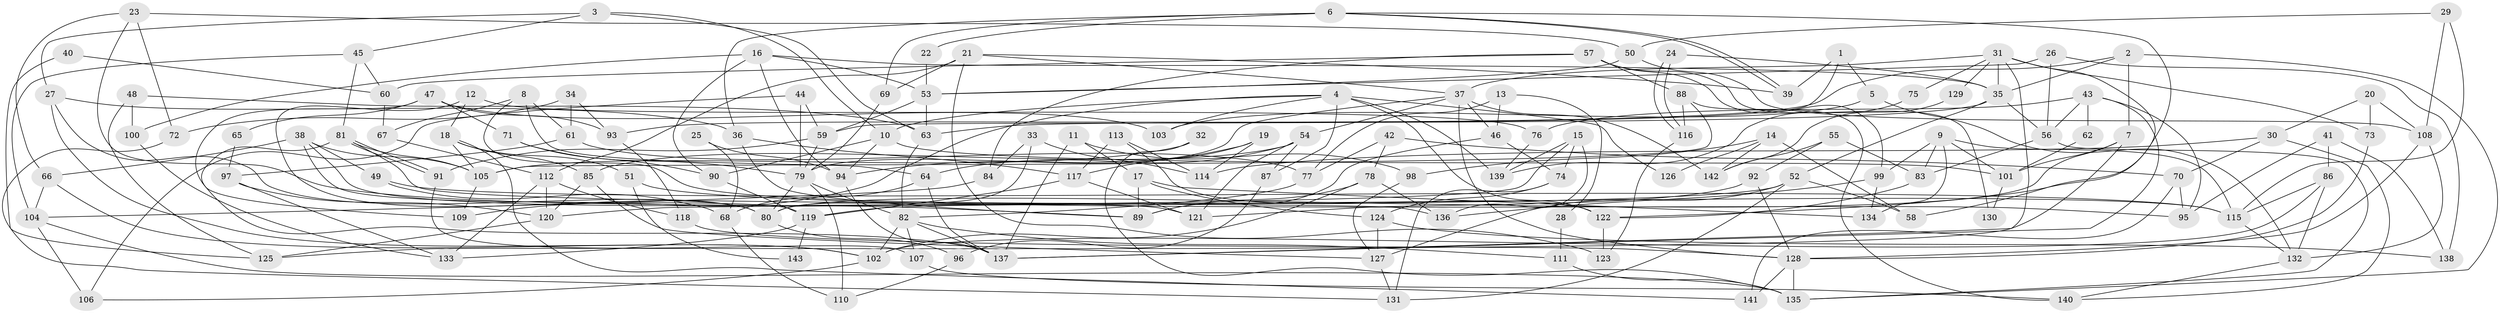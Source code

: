 // coarse degree distribution, {4: 0.3, 5: 0.21, 2: 0.08, 3: 0.22, 8: 0.05, 6: 0.07, 7: 0.04, 11: 0.02, 13: 0.01}
// Generated by graph-tools (version 1.1) at 2025/52/03/04/25 21:52:24]
// undirected, 143 vertices, 286 edges
graph export_dot {
graph [start="1"]
  node [color=gray90,style=filled];
  1;
  2;
  3;
  4;
  5;
  6;
  7;
  8;
  9;
  10;
  11;
  12;
  13;
  14;
  15;
  16;
  17;
  18;
  19;
  20;
  21;
  22;
  23;
  24;
  25;
  26;
  27;
  28;
  29;
  30;
  31;
  32;
  33;
  34;
  35;
  36;
  37;
  38;
  39;
  40;
  41;
  42;
  43;
  44;
  45;
  46;
  47;
  48;
  49;
  50;
  51;
  52;
  53;
  54;
  55;
  56;
  57;
  58;
  59;
  60;
  61;
  62;
  63;
  64;
  65;
  66;
  67;
  68;
  69;
  70;
  71;
  72;
  73;
  74;
  75;
  76;
  77;
  78;
  79;
  80;
  81;
  82;
  83;
  84;
  85;
  86;
  87;
  88;
  89;
  90;
  91;
  92;
  93;
  94;
  95;
  96;
  97;
  98;
  99;
  100;
  101;
  102;
  103;
  104;
  105;
  106;
  107;
  108;
  109;
  110;
  111;
  112;
  113;
  114;
  115;
  116;
  117;
  118;
  119;
  120;
  121;
  122;
  123;
  124;
  125;
  126;
  127;
  128;
  129;
  130;
  131;
  132;
  133;
  134;
  135;
  136;
  137;
  138;
  139;
  140;
  141;
  142;
  143;
  1 -- 39;
  1 -- 59;
  1 -- 5;
  2 -- 135;
  2 -- 35;
  2 -- 7;
  2 -- 93;
  3 -- 63;
  3 -- 10;
  3 -- 27;
  3 -- 45;
  4 -- 10;
  4 -- 103;
  4 -- 87;
  4 -- 109;
  4 -- 122;
  4 -- 126;
  4 -- 139;
  5 -- 132;
  5 -- 103;
  6 -- 39;
  6 -- 39;
  6 -- 36;
  6 -- 22;
  6 -- 69;
  6 -- 122;
  7 -- 101;
  7 -- 80;
  7 -- 125;
  8 -- 64;
  8 -- 115;
  8 -- 61;
  8 -- 67;
  9 -- 99;
  9 -- 115;
  9 -- 83;
  9 -- 101;
  9 -- 134;
  10 -- 90;
  10 -- 94;
  10 -- 101;
  11 -- 98;
  11 -- 137;
  11 -- 17;
  12 -- 80;
  12 -- 76;
  12 -- 18;
  13 -- 46;
  13 -- 77;
  13 -- 28;
  14 -- 58;
  14 -- 142;
  14 -- 98;
  14 -- 126;
  15 -- 120;
  15 -- 136;
  15 -- 74;
  15 -- 139;
  16 -- 90;
  16 -- 35;
  16 -- 53;
  16 -- 94;
  16 -- 100;
  17 -- 124;
  17 -- 89;
  17 -- 134;
  18 -- 105;
  18 -- 51;
  18 -- 85;
  18 -- 141;
  19 -- 94;
  19 -- 114;
  19 -- 117;
  20 -- 73;
  20 -- 108;
  20 -- 30;
  21 -- 69;
  21 -- 37;
  21 -- 39;
  21 -- 112;
  21 -- 123;
  22 -- 53;
  23 -- 89;
  23 -- 66;
  23 -- 50;
  23 -- 72;
  24 -- 35;
  24 -- 116;
  24 -- 116;
  25 -- 68;
  25 -- 94;
  26 -- 53;
  26 -- 56;
  26 -- 138;
  27 -- 102;
  27 -- 36;
  27 -- 80;
  28 -- 111;
  29 -- 50;
  29 -- 108;
  29 -- 115;
  30 -- 70;
  30 -- 114;
  30 -- 140;
  31 -- 137;
  31 -- 37;
  31 -- 35;
  31 -- 58;
  31 -- 73;
  31 -- 75;
  31 -- 129;
  32 -- 105;
  32 -- 135;
  33 -- 80;
  33 -- 114;
  33 -- 84;
  34 -- 72;
  34 -- 61;
  34 -- 93;
  35 -- 63;
  35 -- 52;
  35 -- 56;
  36 -- 117;
  36 -- 89;
  37 -- 79;
  37 -- 54;
  37 -- 46;
  37 -- 128;
  37 -- 142;
  38 -- 119;
  38 -- 105;
  38 -- 49;
  38 -- 66;
  38 -- 121;
  40 -- 60;
  40 -- 125;
  41 -- 86;
  41 -- 138;
  41 -- 95;
  42 -- 78;
  42 -- 70;
  42 -- 77;
  43 -- 56;
  43 -- 137;
  43 -- 62;
  43 -- 76;
  43 -- 95;
  44 -- 59;
  44 -- 79;
  44 -- 106;
  45 -- 104;
  45 -- 60;
  45 -- 81;
  46 -- 89;
  46 -- 74;
  47 -- 93;
  47 -- 109;
  47 -- 65;
  47 -- 71;
  47 -- 103;
  48 -- 125;
  48 -- 100;
  48 -- 63;
  49 -- 115;
  49 -- 68;
  50 -- 53;
  50 -- 108;
  51 -- 95;
  51 -- 143;
  52 -- 119;
  52 -- 58;
  52 -- 127;
  52 -- 131;
  53 -- 63;
  53 -- 59;
  54 -- 64;
  54 -- 85;
  54 -- 87;
  54 -- 121;
  55 -- 83;
  55 -- 92;
  55 -- 142;
  56 -- 83;
  56 -- 135;
  57 -- 99;
  57 -- 60;
  57 -- 84;
  57 -- 88;
  57 -- 130;
  59 -- 91;
  59 -- 79;
  60 -- 67;
  61 -- 77;
  61 -- 97;
  62 -- 101;
  63 -- 82;
  64 -- 137;
  64 -- 68;
  65 -- 97;
  66 -- 104;
  66 -- 102;
  67 -- 112;
  68 -- 110;
  69 -- 79;
  70 -- 141;
  70 -- 95;
  71 -- 79;
  71 -- 90;
  72 -- 131;
  73 -- 128;
  74 -- 124;
  74 -- 131;
  75 -- 139;
  76 -- 139;
  77 -- 82;
  78 -- 89;
  78 -- 102;
  78 -- 136;
  79 -- 80;
  79 -- 82;
  79 -- 110;
  80 -- 96;
  81 -- 91;
  81 -- 91;
  81 -- 105;
  81 -- 136;
  81 -- 137;
  82 -- 102;
  82 -- 107;
  82 -- 111;
  82 -- 137;
  83 -- 122;
  84 -- 104;
  85 -- 127;
  85 -- 120;
  86 -- 115;
  86 -- 132;
  86 -- 102;
  87 -- 96;
  88 -- 116;
  88 -- 105;
  88 -- 140;
  90 -- 119;
  91 -- 107;
  92 -- 121;
  92 -- 128;
  93 -- 118;
  94 -- 137;
  96 -- 110;
  97 -- 120;
  97 -- 133;
  98 -- 127;
  99 -- 136;
  99 -- 134;
  100 -- 133;
  101 -- 130;
  102 -- 106;
  104 -- 106;
  104 -- 135;
  105 -- 109;
  107 -- 140;
  108 -- 128;
  108 -- 132;
  111 -- 135;
  112 -- 118;
  112 -- 120;
  112 -- 133;
  113 -- 122;
  113 -- 117;
  113 -- 114;
  115 -- 132;
  116 -- 123;
  117 -- 121;
  117 -- 119;
  118 -- 128;
  119 -- 133;
  119 -- 143;
  120 -- 125;
  122 -- 123;
  124 -- 127;
  124 -- 138;
  127 -- 131;
  128 -- 135;
  128 -- 141;
  129 -- 142;
  132 -- 140;
}
